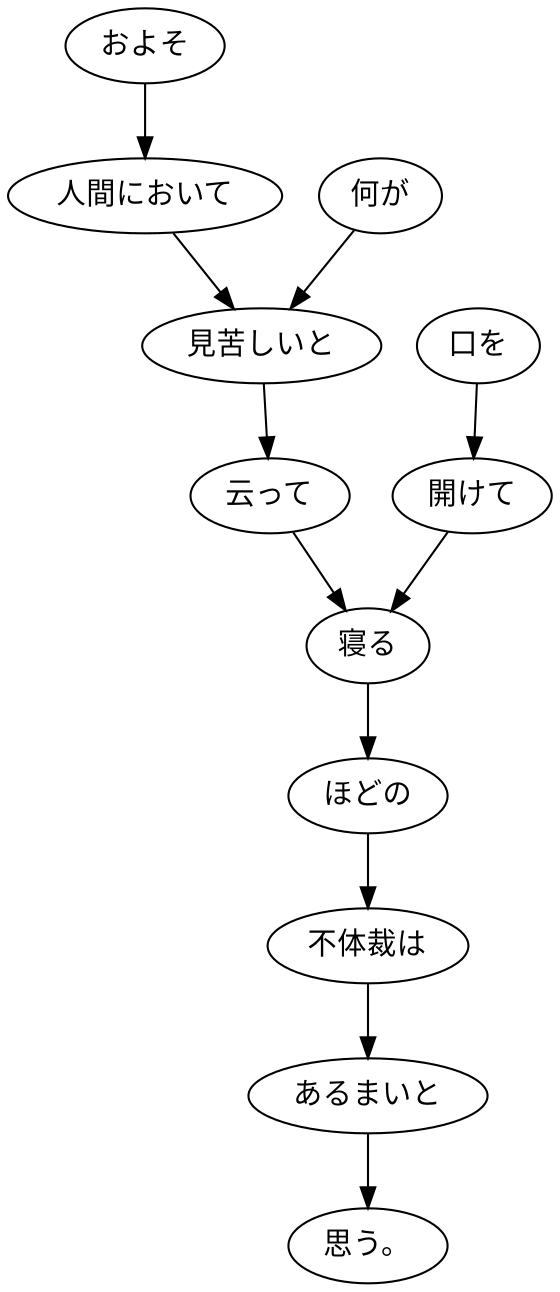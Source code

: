 digraph graph2686 {
	node0 [label="およそ"];
	node1 [label="人間において"];
	node2 [label="何が"];
	node3 [label="見苦しいと"];
	node4 [label="云って"];
	node5 [label="口を"];
	node6 [label="開けて"];
	node7 [label="寝る"];
	node8 [label="ほどの"];
	node9 [label="不体裁は"];
	node10 [label="あるまいと"];
	node11 [label="思う。"];
	node0 -> node1;
	node1 -> node3;
	node2 -> node3;
	node3 -> node4;
	node4 -> node7;
	node5 -> node6;
	node6 -> node7;
	node7 -> node8;
	node8 -> node9;
	node9 -> node10;
	node10 -> node11;
}
